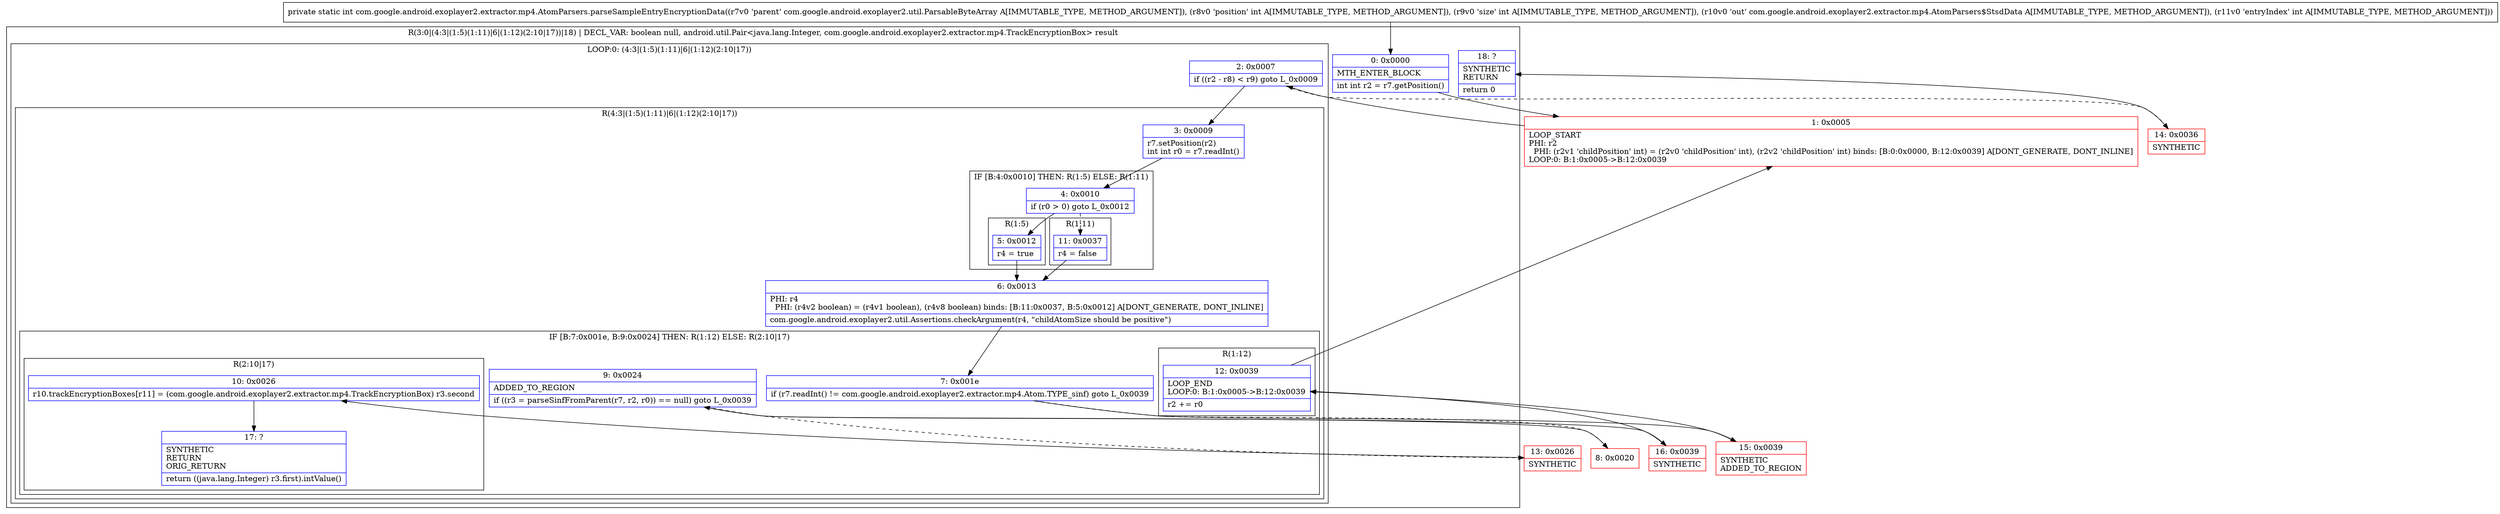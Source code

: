 digraph "CFG forcom.google.android.exoplayer2.extractor.mp4.AtomParsers.parseSampleEntryEncryptionData(Lcom\/google\/android\/exoplayer2\/util\/ParsableByteArray;IILcom\/google\/android\/exoplayer2\/extractor\/mp4\/AtomParsers$StsdData;I)I" {
subgraph cluster_Region_2021791716 {
label = "R(3:0|(4:3|(1:5)(1:11)|6|(1:12)(2:10|17))|18) | DECL_VAR: boolean null, android.util.Pair\<java.lang.Integer, com.google.android.exoplayer2.extractor.mp4.TrackEncryptionBox\> result\l";
node [shape=record,color=blue];
Node_0 [shape=record,label="{0\:\ 0x0000|MTH_ENTER_BLOCK\l|int int r2 = r7.getPosition()\l}"];
subgraph cluster_LoopRegion_2072960502 {
label = "LOOP:0: (4:3|(1:5)(1:11)|6|(1:12)(2:10|17))";
node [shape=record,color=blue];
Node_2 [shape=record,label="{2\:\ 0x0007|if ((r2 \- r8) \< r9) goto L_0x0009\l}"];
subgraph cluster_Region_361237729 {
label = "R(4:3|(1:5)(1:11)|6|(1:12)(2:10|17))";
node [shape=record,color=blue];
Node_3 [shape=record,label="{3\:\ 0x0009|r7.setPosition(r2)\lint int r0 = r7.readInt()\l}"];
subgraph cluster_IfRegion_2024905400 {
label = "IF [B:4:0x0010] THEN: R(1:5) ELSE: R(1:11)";
node [shape=record,color=blue];
Node_4 [shape=record,label="{4\:\ 0x0010|if (r0 \> 0) goto L_0x0012\l}"];
subgraph cluster_Region_543652971 {
label = "R(1:5)";
node [shape=record,color=blue];
Node_5 [shape=record,label="{5\:\ 0x0012|r4 = true\l}"];
}
subgraph cluster_Region_1977452853 {
label = "R(1:11)";
node [shape=record,color=blue];
Node_11 [shape=record,label="{11\:\ 0x0037|r4 = false\l}"];
}
}
Node_6 [shape=record,label="{6\:\ 0x0013|PHI: r4 \l  PHI: (r4v2 boolean) = (r4v1 boolean), (r4v8 boolean) binds: [B:11:0x0037, B:5:0x0012] A[DONT_GENERATE, DONT_INLINE]\l|com.google.android.exoplayer2.util.Assertions.checkArgument(r4, \"childAtomSize should be positive\")\l}"];
subgraph cluster_IfRegion_2103248003 {
label = "IF [B:7:0x001e, B:9:0x0024] THEN: R(1:12) ELSE: R(2:10|17)";
node [shape=record,color=blue];
Node_7 [shape=record,label="{7\:\ 0x001e|if (r7.readInt() != com.google.android.exoplayer2.extractor.mp4.Atom.TYPE_sinf) goto L_0x0039\l}"];
Node_9 [shape=record,label="{9\:\ 0x0024|ADDED_TO_REGION\l|if ((r3 = parseSinfFromParent(r7, r2, r0)) == null) goto L_0x0039\l}"];
subgraph cluster_Region_1890494712 {
label = "R(1:12)";
node [shape=record,color=blue];
Node_12 [shape=record,label="{12\:\ 0x0039|LOOP_END\lLOOP:0: B:1:0x0005\-\>B:12:0x0039\l|r2 += r0\l}"];
}
subgraph cluster_Region_2094954644 {
label = "R(2:10|17)";
node [shape=record,color=blue];
Node_10 [shape=record,label="{10\:\ 0x0026|r10.trackEncryptionBoxes[r11] = (com.google.android.exoplayer2.extractor.mp4.TrackEncryptionBox) r3.second\l}"];
Node_17 [shape=record,label="{17\:\ ?|SYNTHETIC\lRETURN\lORIG_RETURN\l|return ((java.lang.Integer) r3.first).intValue()\l}"];
}
}
}
}
Node_18 [shape=record,label="{18\:\ ?|SYNTHETIC\lRETURN\l|return 0\l}"];
}
Node_1 [shape=record,color=red,label="{1\:\ 0x0005|LOOP_START\lPHI: r2 \l  PHI: (r2v1 'childPosition' int) = (r2v0 'childPosition' int), (r2v2 'childPosition' int) binds: [B:0:0x0000, B:12:0x0039] A[DONT_GENERATE, DONT_INLINE]\lLOOP:0: B:1:0x0005\-\>B:12:0x0039\l}"];
Node_8 [shape=record,color=red,label="{8\:\ 0x0020}"];
Node_13 [shape=record,color=red,label="{13\:\ 0x0026|SYNTHETIC\l}"];
Node_14 [shape=record,color=red,label="{14\:\ 0x0036|SYNTHETIC\l}"];
Node_15 [shape=record,color=red,label="{15\:\ 0x0039|SYNTHETIC\lADDED_TO_REGION\l}"];
Node_16 [shape=record,color=red,label="{16\:\ 0x0039|SYNTHETIC\l}"];
MethodNode[shape=record,label="{private static int com.google.android.exoplayer2.extractor.mp4.AtomParsers.parseSampleEntryEncryptionData((r7v0 'parent' com.google.android.exoplayer2.util.ParsableByteArray A[IMMUTABLE_TYPE, METHOD_ARGUMENT]), (r8v0 'position' int A[IMMUTABLE_TYPE, METHOD_ARGUMENT]), (r9v0 'size' int A[IMMUTABLE_TYPE, METHOD_ARGUMENT]), (r10v0 'out' com.google.android.exoplayer2.extractor.mp4.AtomParsers$StsdData A[IMMUTABLE_TYPE, METHOD_ARGUMENT]), (r11v0 'entryIndex' int A[IMMUTABLE_TYPE, METHOD_ARGUMENT])) }"];
MethodNode -> Node_0;
Node_0 -> Node_1;
Node_2 -> Node_3;
Node_2 -> Node_14[style=dashed];
Node_3 -> Node_4;
Node_4 -> Node_5;
Node_4 -> Node_11[style=dashed];
Node_5 -> Node_6;
Node_11 -> Node_6;
Node_6 -> Node_7;
Node_7 -> Node_8[style=dashed];
Node_7 -> Node_15;
Node_9 -> Node_13[style=dashed];
Node_9 -> Node_16;
Node_12 -> Node_1;
Node_10 -> Node_17;
Node_1 -> Node_2;
Node_8 -> Node_9;
Node_13 -> Node_10;
Node_14 -> Node_18;
Node_15 -> Node_12;
Node_16 -> Node_12;
}

